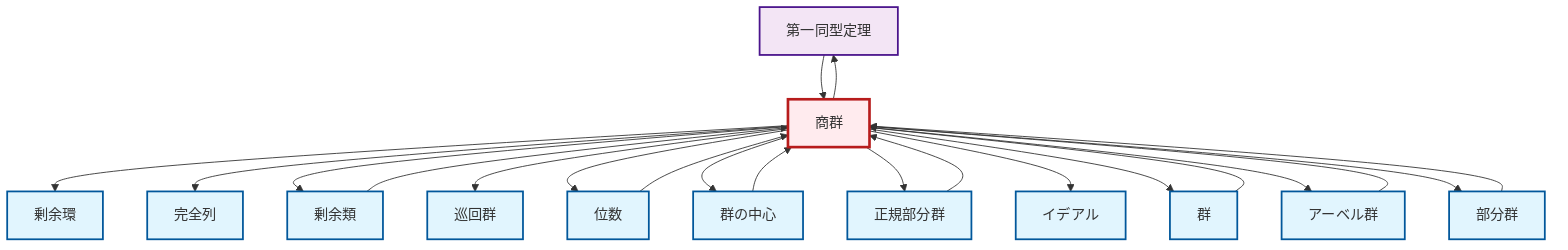 graph TD
    classDef definition fill:#e1f5fe,stroke:#01579b,stroke-width:2px
    classDef theorem fill:#f3e5f5,stroke:#4a148c,stroke-width:2px
    classDef axiom fill:#fff3e0,stroke:#e65100,stroke-width:2px
    classDef example fill:#e8f5e9,stroke:#1b5e20,stroke-width:2px
    classDef current fill:#ffebee,stroke:#b71c1c,stroke-width:3px
    def-cyclic-group["巡回群"]:::definition
    thm-first-isomorphism["第一同型定理"]:::theorem
    def-coset["剰余類"]:::definition
    def-exact-sequence["完全列"]:::definition
    def-group["群"]:::definition
    def-order["位数"]:::definition
    def-quotient-group["商群"]:::definition
    def-quotient-ring["剰余環"]:::definition
    def-abelian-group["アーベル群"]:::definition
    def-center-of-group["群の中心"]:::definition
    def-normal-subgroup["正規部分群"]:::definition
    def-ideal["イデアル"]:::definition
    def-subgroup["部分群"]:::definition
    def-quotient-group --> def-quotient-ring
    def-coset --> def-quotient-group
    def-quotient-group --> def-exact-sequence
    def-abelian-group --> def-quotient-group
    def-quotient-group --> def-coset
    def-group --> def-quotient-group
    def-subgroup --> def-quotient-group
    def-quotient-group --> def-cyclic-group
    def-quotient-group --> def-order
    def-quotient-group --> thm-first-isomorphism
    def-quotient-group --> def-center-of-group
    def-quotient-group --> def-normal-subgroup
    def-order --> def-quotient-group
    def-quotient-group --> def-ideal
    thm-first-isomorphism --> def-quotient-group
    def-normal-subgroup --> def-quotient-group
    def-center-of-group --> def-quotient-group
    def-quotient-group --> def-group
    def-quotient-group --> def-abelian-group
    def-quotient-group --> def-subgroup
    class def-quotient-group current